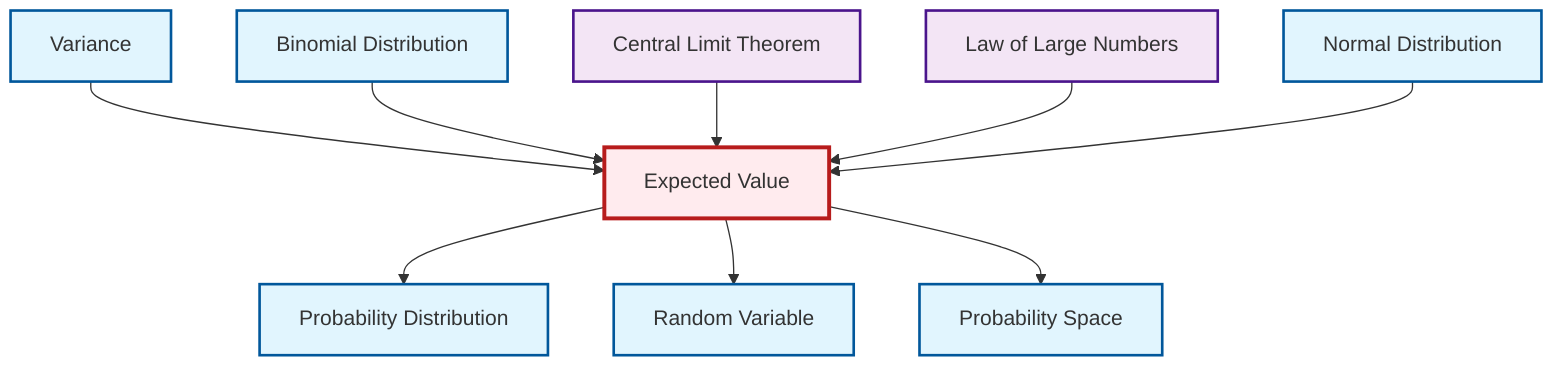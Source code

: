 graph TD
    classDef definition fill:#e1f5fe,stroke:#01579b,stroke-width:2px
    classDef theorem fill:#f3e5f5,stroke:#4a148c,stroke-width:2px
    classDef axiom fill:#fff3e0,stroke:#e65100,stroke-width:2px
    classDef example fill:#e8f5e9,stroke:#1b5e20,stroke-width:2px
    classDef current fill:#ffebee,stroke:#b71c1c,stroke-width:3px
    thm-law-of-large-numbers["Law of Large Numbers"]:::theorem
    def-expectation["Expected Value"]:::definition
    def-random-variable["Random Variable"]:::definition
    def-probability-distribution["Probability Distribution"]:::definition
    def-probability-space["Probability Space"]:::definition
    thm-central-limit["Central Limit Theorem"]:::theorem
    def-variance["Variance"]:::definition
    def-binomial-distribution["Binomial Distribution"]:::definition
    def-normal-distribution["Normal Distribution"]:::definition
    def-expectation --> def-probability-distribution
    def-variance --> def-expectation
    def-binomial-distribution --> def-expectation
    thm-central-limit --> def-expectation
    def-expectation --> def-random-variable
    def-expectation --> def-probability-space
    thm-law-of-large-numbers --> def-expectation
    def-normal-distribution --> def-expectation
    class def-expectation current